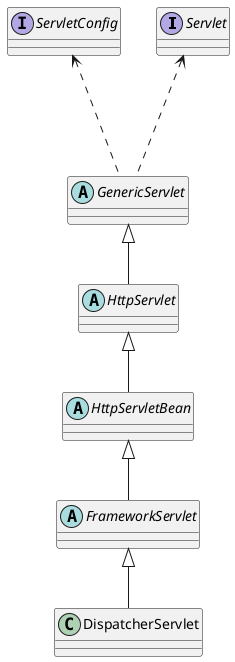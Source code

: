 @startuml
interface Servlet
interface ServletConfig
abstract class GenericServlet
abstract class HttpServlet
abstract class HttpServletBean
abstract class FrameworkServlet
class DispatcherServlet

GenericServlet -up..> Servlet
GenericServlet -up..> ServletConfig
HttpServlet -up-|> GenericServlet
HttpServletBean -up-|> HttpServlet
FrameworkServlet -up-|> HttpServletBean
DispatcherServlet -up-|> FrameworkServlet
@enduml